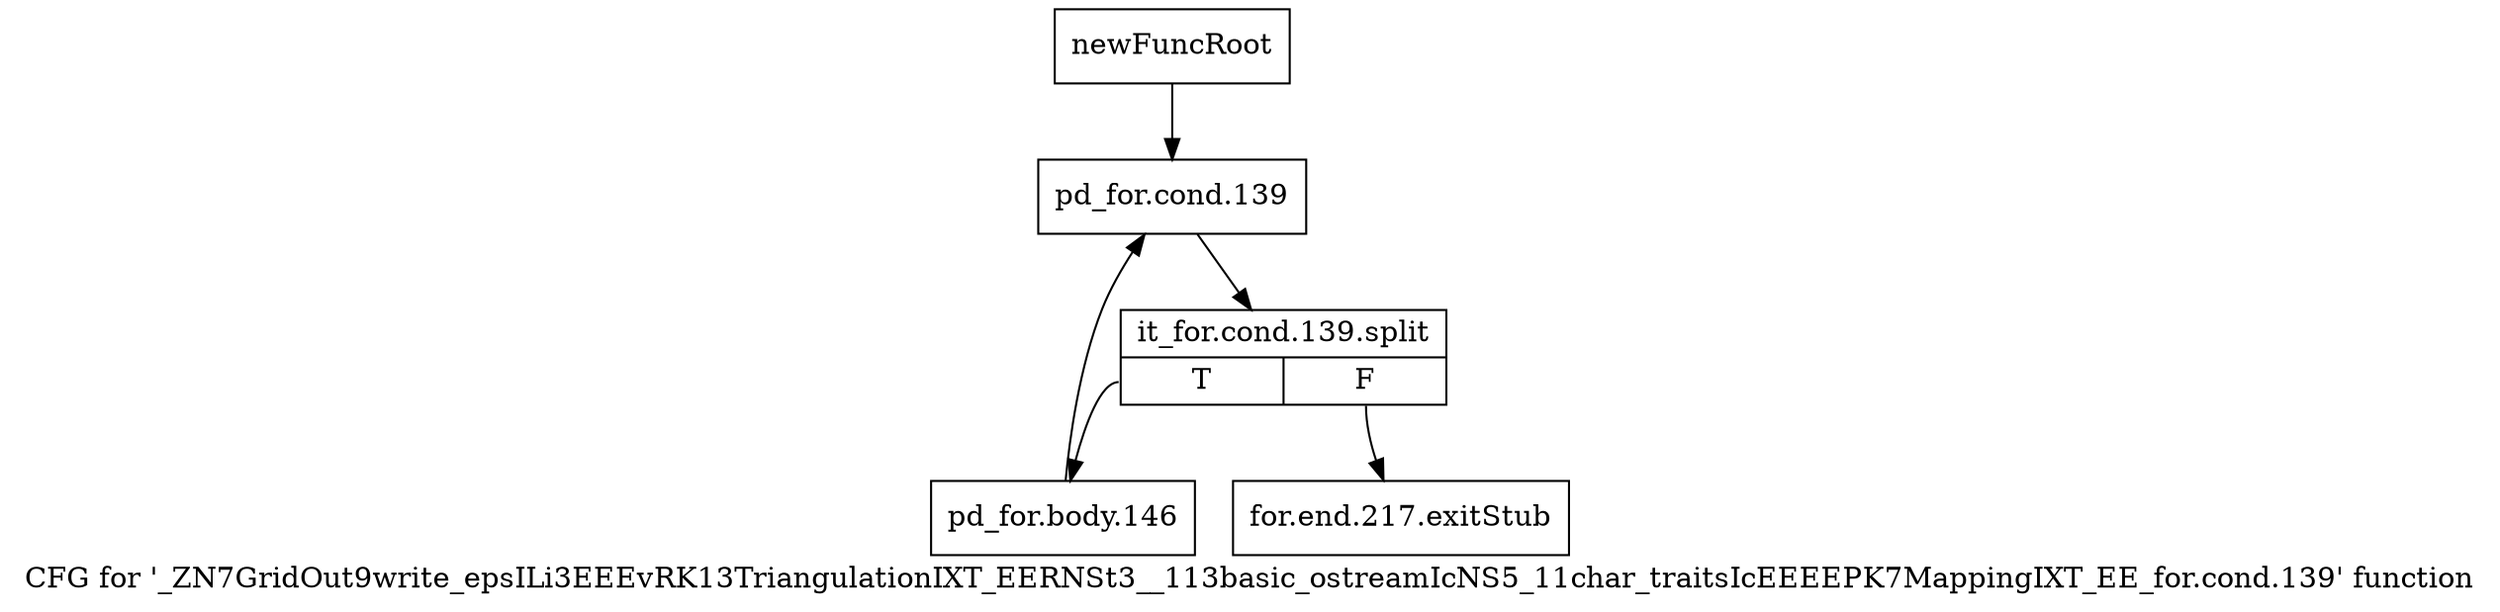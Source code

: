 digraph "CFG for '_ZN7GridOut9write_epsILi3EEEvRK13TriangulationIXT_EERNSt3__113basic_ostreamIcNS5_11char_traitsIcEEEEPK7MappingIXT_EE_for.cond.139' function" {
	label="CFG for '_ZN7GridOut9write_epsILi3EEEvRK13TriangulationIXT_EERNSt3__113basic_ostreamIcNS5_11char_traitsIcEEEEPK7MappingIXT_EE_for.cond.139' function";

	Node0x93b4200 [shape=record,label="{newFuncRoot}"];
	Node0x93b4200 -> Node0x93b42a0;
	Node0x93b4250 [shape=record,label="{for.end.217.exitStub}"];
	Node0x93b42a0 [shape=record,label="{pd_for.cond.139}"];
	Node0x93b42a0 -> Node0xb5fb440;
	Node0xb5fb440 [shape=record,label="{it_for.cond.139.split|{<s0>T|<s1>F}}"];
	Node0xb5fb440:s0 -> Node0x93b42f0;
	Node0xb5fb440:s1 -> Node0x93b4250;
	Node0x93b42f0 [shape=record,label="{pd_for.body.146}"];
	Node0x93b42f0 -> Node0x93b42a0;
}
